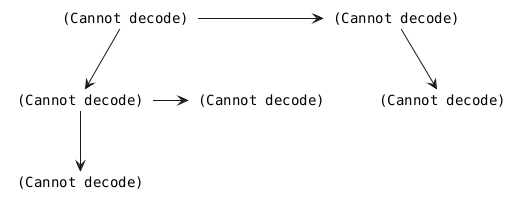 @startuml

skinparam CardBackgroundColor white
skinparam CardBorderColor white
skinparam CardBorderThickness 0
skinparam Shadowing false


card "<img:../img/dudes/dinis-dude.png{scale=0.3}>"               as dinis
card "<img:../img/dudes/dude.png{scale=0.3}>"                     as dude
card "<img:../img/dudes/dude-holding-something.png{scale=0.3}>"   as holding
card "<img:../img/dudes/dude-not-sure.png{scale=0.3}>"            as not_sure
card "<img:../img/dudes/dude-on-the-move.png{scale=0.3}>"         as on_move
card "<img:../img/dudes/dude-scratching-head.png{scale=0.3}>"     as head




dinis   -> dude
dinis   -down-> holding
holding -down-> not_sure
holding -> on_move
dude    --> head

@enduml